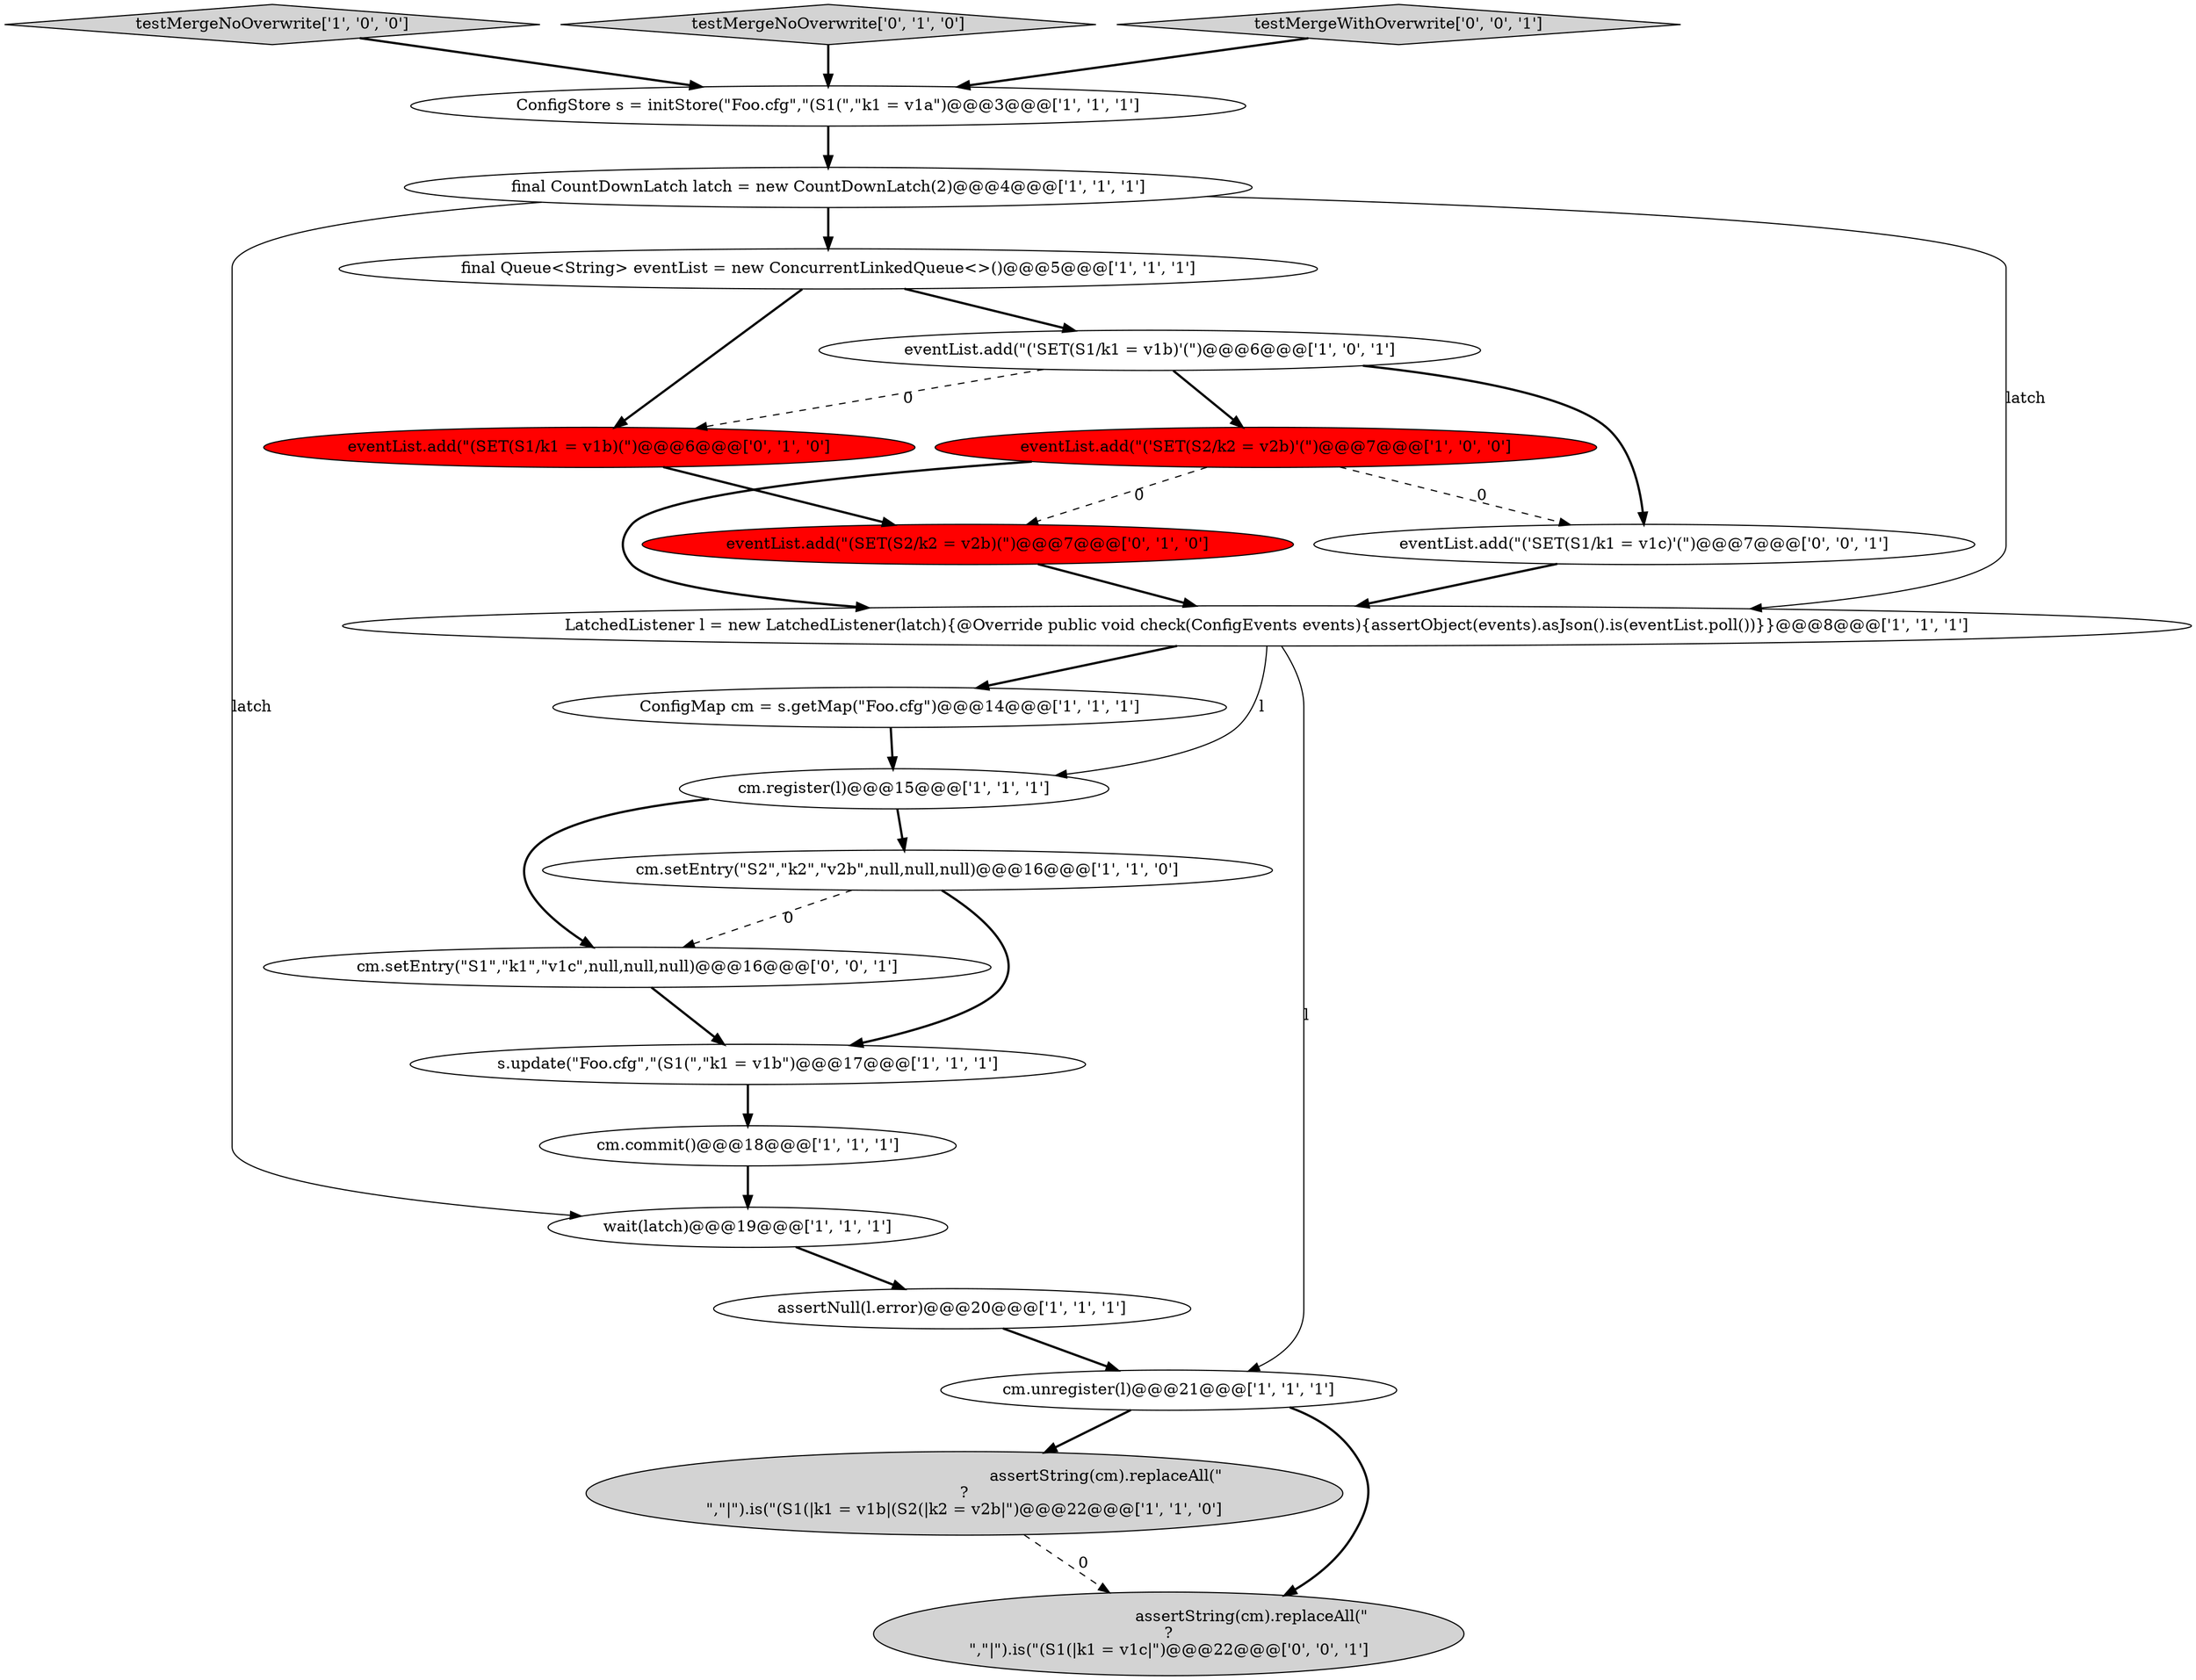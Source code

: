 digraph {
3 [style = filled, label = "eventList.add(\"('SET(S2/k2 = v2b)'(\")@@@7@@@['1', '0', '0']", fillcolor = red, shape = ellipse image = "AAA1AAABBB1BBB"];
12 [style = filled, label = "assertNull(l.error)@@@20@@@['1', '1', '1']", fillcolor = white, shape = ellipse image = "AAA0AAABBB1BBB"];
2 [style = filled, label = "ConfigMap cm = s.getMap(\"Foo.cfg\")@@@14@@@['1', '1', '1']", fillcolor = white, shape = ellipse image = "AAA0AAABBB1BBB"];
13 [style = filled, label = "testMergeNoOverwrite['1', '0', '0']", fillcolor = lightgray, shape = diamond image = "AAA0AAABBB1BBB"];
1 [style = filled, label = "final CountDownLatch latch = new CountDownLatch(2)@@@4@@@['1', '1', '1']", fillcolor = white, shape = ellipse image = "AAA0AAABBB1BBB"];
16 [style = filled, label = "eventList.add(\"(SET(S1/k1 = v1b)(\")@@@6@@@['0', '1', '0']", fillcolor = red, shape = ellipse image = "AAA1AAABBB2BBB"];
17 [style = filled, label = "testMergeNoOverwrite['0', '1', '0']", fillcolor = lightgray, shape = diamond image = "AAA0AAABBB2BBB"];
6 [style = filled, label = "final Queue<String> eventList = new ConcurrentLinkedQueue<>()@@@5@@@['1', '1', '1']", fillcolor = white, shape = ellipse image = "AAA0AAABBB1BBB"];
19 [style = filled, label = "eventList.add(\"('SET(S1/k1 = v1c)'(\")@@@7@@@['0', '0', '1']", fillcolor = white, shape = ellipse image = "AAA0AAABBB3BBB"];
9 [style = filled, label = "assertString(cm).replaceAll(\"\r?\n\",\"|\").is(\"(S1(|k1 = v1b|(S2(|k2 = v2b|\")@@@22@@@['1', '1', '0']", fillcolor = lightgray, shape = ellipse image = "AAA0AAABBB1BBB"];
5 [style = filled, label = "wait(latch)@@@19@@@['1', '1', '1']", fillcolor = white, shape = ellipse image = "AAA0AAABBB1BBB"];
4 [style = filled, label = "s.update(\"Foo.cfg\",\"(S1(\",\"k1 = v1b\")@@@17@@@['1', '1', '1']", fillcolor = white, shape = ellipse image = "AAA0AAABBB1BBB"];
14 [style = filled, label = "cm.unregister(l)@@@21@@@['1', '1', '1']", fillcolor = white, shape = ellipse image = "AAA0AAABBB1BBB"];
15 [style = filled, label = "eventList.add(\"('SET(S1/k1 = v1b)'(\")@@@6@@@['1', '0', '1']", fillcolor = white, shape = ellipse image = "AAA0AAABBB1BBB"];
10 [style = filled, label = "cm.setEntry(\"S2\",\"k2\",\"v2b\",null,null,null)@@@16@@@['1', '1', '0']", fillcolor = white, shape = ellipse image = "AAA0AAABBB1BBB"];
7 [style = filled, label = "LatchedListener l = new LatchedListener(latch){@Override public void check(ConfigEvents events){assertObject(events).asJson().is(eventList.poll())}}@@@8@@@['1', '1', '1']", fillcolor = white, shape = ellipse image = "AAA0AAABBB1BBB"];
0 [style = filled, label = "ConfigStore s = initStore(\"Foo.cfg\",\"(S1(\",\"k1 = v1a\")@@@3@@@['1', '1', '1']", fillcolor = white, shape = ellipse image = "AAA0AAABBB1BBB"];
21 [style = filled, label = "testMergeWithOverwrite['0', '0', '1']", fillcolor = lightgray, shape = diamond image = "AAA0AAABBB3BBB"];
8 [style = filled, label = "cm.register(l)@@@15@@@['1', '1', '1']", fillcolor = white, shape = ellipse image = "AAA0AAABBB1BBB"];
22 [style = filled, label = "cm.setEntry(\"S1\",\"k1\",\"v1c\",null,null,null)@@@16@@@['0', '0', '1']", fillcolor = white, shape = ellipse image = "AAA0AAABBB3BBB"];
11 [style = filled, label = "cm.commit()@@@18@@@['1', '1', '1']", fillcolor = white, shape = ellipse image = "AAA0AAABBB1BBB"];
20 [style = filled, label = "assertString(cm).replaceAll(\"\r?\n\",\"|\").is(\"(S1(|k1 = v1c|\")@@@22@@@['0', '0', '1']", fillcolor = lightgray, shape = ellipse image = "AAA0AAABBB3BBB"];
18 [style = filled, label = "eventList.add(\"(SET(S2/k2 = v2b)(\")@@@7@@@['0', '1', '0']", fillcolor = red, shape = ellipse image = "AAA1AAABBB2BBB"];
9->20 [style = dashed, label="0"];
8->10 [style = bold, label=""];
1->7 [style = solid, label="latch"];
15->16 [style = dashed, label="0"];
16->18 [style = bold, label=""];
21->0 [style = bold, label=""];
3->18 [style = dashed, label="0"];
1->5 [style = solid, label="latch"];
10->22 [style = dashed, label="0"];
15->19 [style = bold, label=""];
15->3 [style = bold, label=""];
6->15 [style = bold, label=""];
8->22 [style = bold, label=""];
22->4 [style = bold, label=""];
3->19 [style = dashed, label="0"];
11->5 [style = bold, label=""];
7->8 [style = solid, label="l"];
1->6 [style = bold, label=""];
17->0 [style = bold, label=""];
7->14 [style = solid, label="l"];
3->7 [style = bold, label=""];
5->12 [style = bold, label=""];
6->16 [style = bold, label=""];
7->2 [style = bold, label=""];
0->1 [style = bold, label=""];
14->20 [style = bold, label=""];
12->14 [style = bold, label=""];
10->4 [style = bold, label=""];
14->9 [style = bold, label=""];
18->7 [style = bold, label=""];
4->11 [style = bold, label=""];
19->7 [style = bold, label=""];
2->8 [style = bold, label=""];
13->0 [style = bold, label=""];
}
